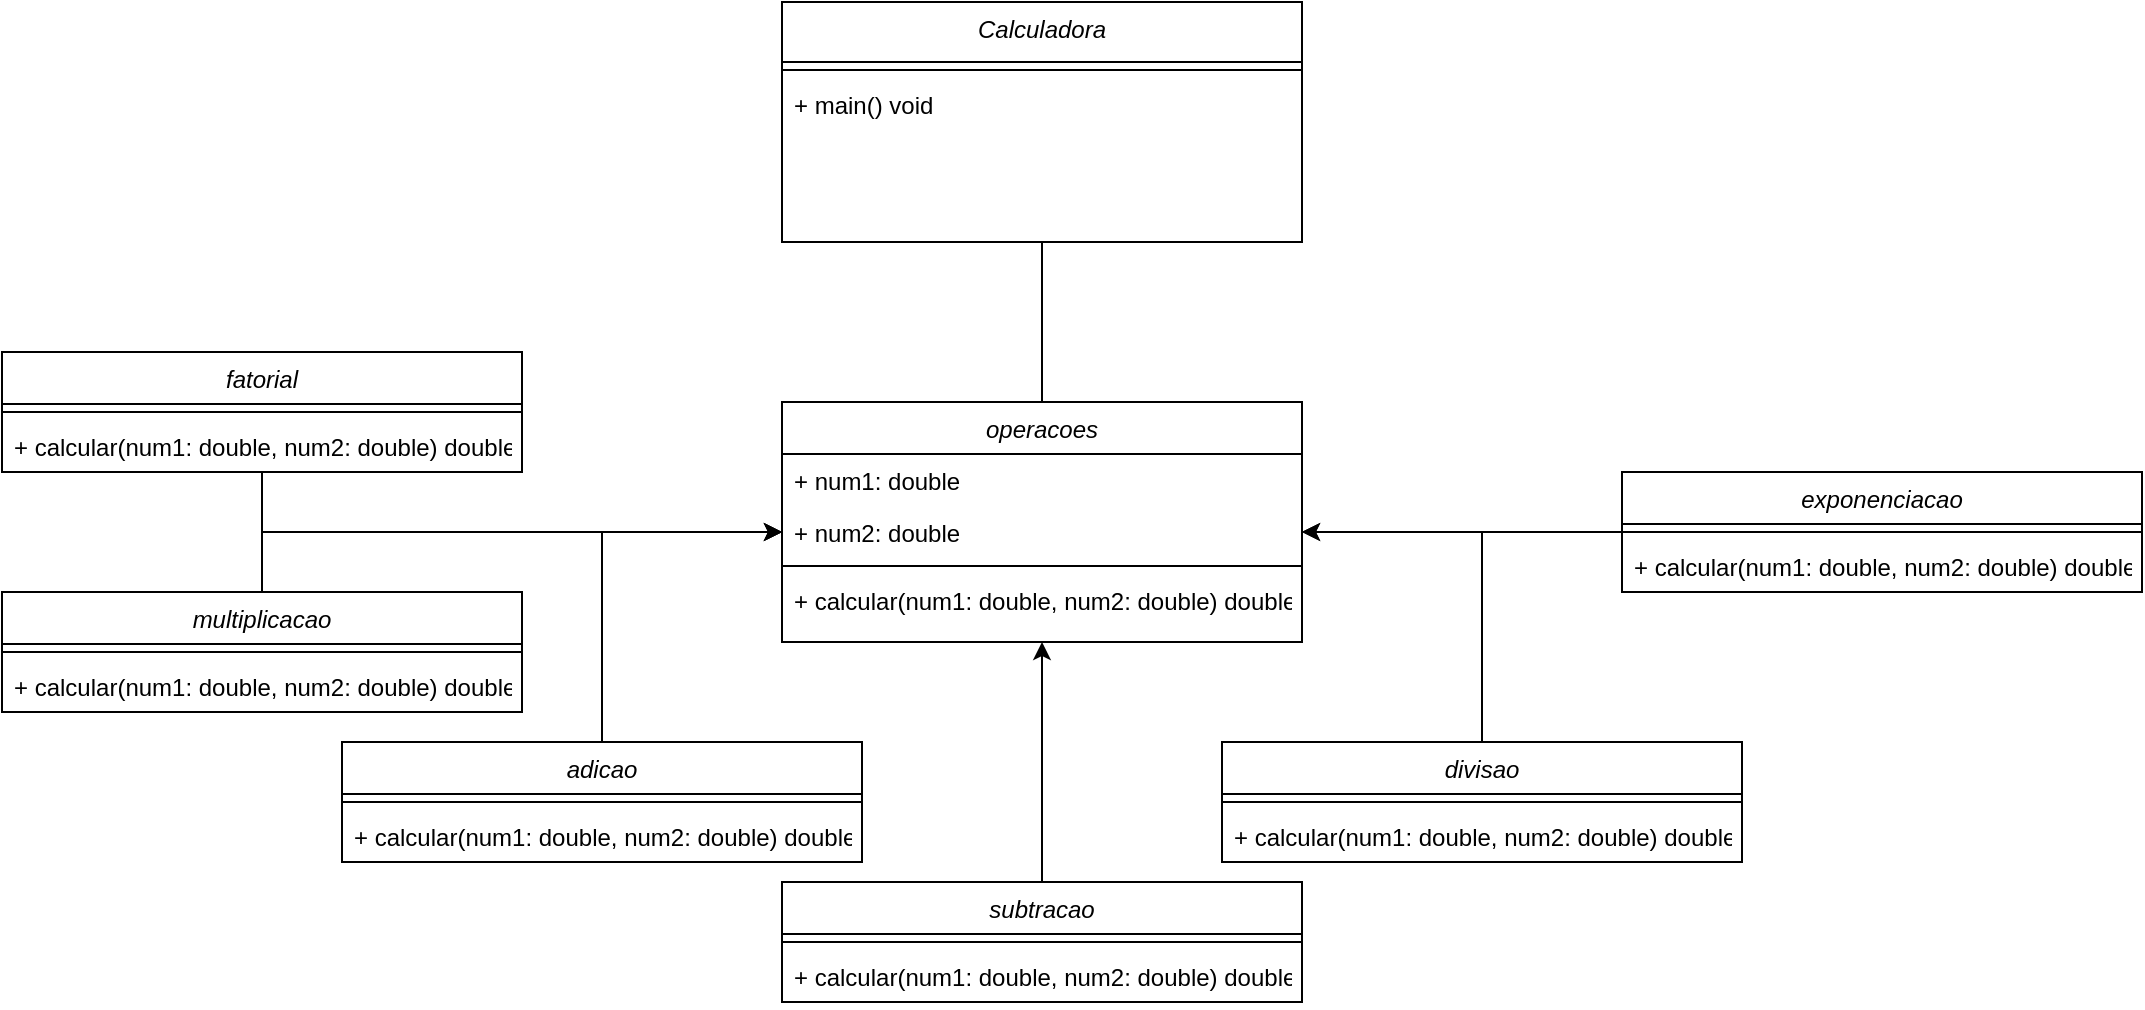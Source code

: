 <mxfile version="21.0.8" type="github"><diagram id="C5RBs43oDa-KdzZeNtuy" name="Page-1"><mxGraphModel dx="2062" dy="1805" grid="1" gridSize="10" guides="1" tooltips="1" connect="1" arrows="1" fold="1" page="1" pageScale="1" pageWidth="827" pageHeight="1169" math="0" shadow="0"><root><mxCell id="WIyWlLk6GJQsqaUBKTNV-0"/><mxCell id="WIyWlLk6GJQsqaUBKTNV-1" parent="WIyWlLk6GJQsqaUBKTNV-0"/><mxCell id="zkfFHV4jXpPFQw0GAbJ--0" value="operacoes&#10;" style="swimlane;fontStyle=2;align=center;verticalAlign=top;childLayout=stackLayout;horizontal=1;startSize=26;horizontalStack=0;resizeParent=1;resizeLast=0;collapsible=1;marginBottom=0;rounded=0;shadow=0;strokeWidth=1;" parent="WIyWlLk6GJQsqaUBKTNV-1" vertex="1"><mxGeometry x="260" y="50" width="260" height="120" as="geometry"><mxRectangle x="230" y="140" width="160" height="26" as="alternateBounds"/></mxGeometry></mxCell><mxCell id="zkfFHV4jXpPFQw0GAbJ--1" value="+ num1: double&#10;" style="text;align=left;verticalAlign=top;spacingLeft=4;spacingRight=4;overflow=hidden;rotatable=0;points=[[0,0.5],[1,0.5]];portConstraint=eastwest;" parent="zkfFHV4jXpPFQw0GAbJ--0" vertex="1"><mxGeometry y="26" width="260" height="26" as="geometry"/></mxCell><mxCell id="zkfFHV4jXpPFQw0GAbJ--2" value="+ num2: double" style="text;align=left;verticalAlign=top;spacingLeft=4;spacingRight=4;overflow=hidden;rotatable=0;points=[[0,0.5],[1,0.5]];portConstraint=eastwest;rounded=0;shadow=0;html=0;" parent="zkfFHV4jXpPFQw0GAbJ--0" vertex="1"><mxGeometry y="52" width="260" height="26" as="geometry"/></mxCell><mxCell id="zkfFHV4jXpPFQw0GAbJ--4" value="" style="line;html=1;strokeWidth=1;align=left;verticalAlign=middle;spacingTop=-1;spacingLeft=3;spacingRight=3;rotatable=0;labelPosition=right;points=[];portConstraint=eastwest;" parent="zkfFHV4jXpPFQw0GAbJ--0" vertex="1"><mxGeometry y="78" width="260" height="8" as="geometry"/></mxCell><mxCell id="zkfFHV4jXpPFQw0GAbJ--5" value="+ calcular(num1: double, num2: double) double" style="text;align=left;verticalAlign=top;spacingLeft=4;spacingRight=4;overflow=hidden;rotatable=0;points=[[0,0.5],[1,0.5]];portConstraint=eastwest;" parent="zkfFHV4jXpPFQw0GAbJ--0" vertex="1"><mxGeometry y="86" width="260" height="26" as="geometry"/></mxCell><mxCell id="trznWgNg4LA2DsihX7G_-24" style="edgeStyle=orthogonalEdgeStyle;rounded=0;orthogonalLoop=1;jettySize=auto;html=1;entryX=0;entryY=0.5;entryDx=0;entryDy=0;" edge="1" parent="WIyWlLk6GJQsqaUBKTNV-1" source="trznWgNg4LA2DsihX7G_-1" target="zkfFHV4jXpPFQw0GAbJ--2"><mxGeometry relative="1" as="geometry"/></mxCell><mxCell id="trznWgNg4LA2DsihX7G_-1" value="adicao&#10;" style="swimlane;fontStyle=2;align=center;verticalAlign=top;childLayout=stackLayout;horizontal=1;startSize=26;horizontalStack=0;resizeParent=1;resizeLast=0;collapsible=1;marginBottom=0;rounded=0;shadow=0;strokeWidth=1;" vertex="1" parent="WIyWlLk6GJQsqaUBKTNV-1"><mxGeometry x="40" y="220" width="260" height="60" as="geometry"><mxRectangle x="230" y="140" width="160" height="26" as="alternateBounds"/></mxGeometry></mxCell><mxCell id="trznWgNg4LA2DsihX7G_-4" value="" style="line;html=1;strokeWidth=1;align=left;verticalAlign=middle;spacingTop=-1;spacingLeft=3;spacingRight=3;rotatable=0;labelPosition=right;points=[];portConstraint=eastwest;" vertex="1" parent="trznWgNg4LA2DsihX7G_-1"><mxGeometry y="26" width="260" height="8" as="geometry"/></mxCell><mxCell id="trznWgNg4LA2DsihX7G_-5" value="+ calcular(num1: double, num2: double) double" style="text;align=left;verticalAlign=top;spacingLeft=4;spacingRight=4;overflow=hidden;rotatable=0;points=[[0,0.5],[1,0.5]];portConstraint=eastwest;" vertex="1" parent="trznWgNg4LA2DsihX7G_-1"><mxGeometry y="34" width="260" height="26" as="geometry"/></mxCell><mxCell id="trznWgNg4LA2DsihX7G_-21" style="edgeStyle=orthogonalEdgeStyle;rounded=0;orthogonalLoop=1;jettySize=auto;html=1;" edge="1" parent="WIyWlLk6GJQsqaUBKTNV-1" source="trznWgNg4LA2DsihX7G_-6"><mxGeometry relative="1" as="geometry"><mxPoint x="390" y="170" as="targetPoint"/></mxGeometry></mxCell><mxCell id="trznWgNg4LA2DsihX7G_-6" value="subtracao&#10;" style="swimlane;fontStyle=2;align=center;verticalAlign=top;childLayout=stackLayout;horizontal=1;startSize=26;horizontalStack=0;resizeParent=1;resizeLast=0;collapsible=1;marginBottom=0;rounded=0;shadow=0;strokeWidth=1;" vertex="1" parent="WIyWlLk6GJQsqaUBKTNV-1"><mxGeometry x="260" y="290" width="260" height="60" as="geometry"><mxRectangle x="230" y="140" width="160" height="26" as="alternateBounds"/></mxGeometry></mxCell><mxCell id="trznWgNg4LA2DsihX7G_-7" value="" style="line;html=1;strokeWidth=1;align=left;verticalAlign=middle;spacingTop=-1;spacingLeft=3;spacingRight=3;rotatable=0;labelPosition=right;points=[];portConstraint=eastwest;" vertex="1" parent="trznWgNg4LA2DsihX7G_-6"><mxGeometry y="26" width="260" height="8" as="geometry"/></mxCell><mxCell id="trznWgNg4LA2DsihX7G_-8" value="+ calcular(num1: double, num2: double) double" style="text;align=left;verticalAlign=top;spacingLeft=4;spacingRight=4;overflow=hidden;rotatable=0;points=[[0,0.5],[1,0.5]];portConstraint=eastwest;" vertex="1" parent="trznWgNg4LA2DsihX7G_-6"><mxGeometry y="34" width="260" height="26" as="geometry"/></mxCell><mxCell id="trznWgNg4LA2DsihX7G_-23" style="edgeStyle=orthogonalEdgeStyle;rounded=0;orthogonalLoop=1;jettySize=auto;html=1;entryX=1;entryY=0.5;entryDx=0;entryDy=0;" edge="1" parent="WIyWlLk6GJQsqaUBKTNV-1" source="trznWgNg4LA2DsihX7G_-9" target="zkfFHV4jXpPFQw0GAbJ--2"><mxGeometry relative="1" as="geometry"/></mxCell><mxCell id="trznWgNg4LA2DsihX7G_-9" value="divisao&#10;" style="swimlane;fontStyle=2;align=center;verticalAlign=top;childLayout=stackLayout;horizontal=1;startSize=26;horizontalStack=0;resizeParent=1;resizeLast=0;collapsible=1;marginBottom=0;rounded=0;shadow=0;strokeWidth=1;" vertex="1" parent="WIyWlLk6GJQsqaUBKTNV-1"><mxGeometry x="480" y="220" width="260" height="60" as="geometry"><mxRectangle x="230" y="140" width="160" height="26" as="alternateBounds"/></mxGeometry></mxCell><mxCell id="trznWgNg4LA2DsihX7G_-10" value="" style="line;html=1;strokeWidth=1;align=left;verticalAlign=middle;spacingTop=-1;spacingLeft=3;spacingRight=3;rotatable=0;labelPosition=right;points=[];portConstraint=eastwest;" vertex="1" parent="trznWgNg4LA2DsihX7G_-9"><mxGeometry y="26" width="260" height="8" as="geometry"/></mxCell><mxCell id="trznWgNg4LA2DsihX7G_-11" value="+ calcular(num1: double, num2: double) double" style="text;align=left;verticalAlign=top;spacingLeft=4;spacingRight=4;overflow=hidden;rotatable=0;points=[[0,0.5],[1,0.5]];portConstraint=eastwest;" vertex="1" parent="trznWgNg4LA2DsihX7G_-9"><mxGeometry y="34" width="260" height="26" as="geometry"/></mxCell><mxCell id="trznWgNg4LA2DsihX7G_-26" style="edgeStyle=orthogonalEdgeStyle;rounded=0;orthogonalLoop=1;jettySize=auto;html=1;entryX=0;entryY=0.5;entryDx=0;entryDy=0;" edge="1" parent="WIyWlLk6GJQsqaUBKTNV-1" source="trznWgNg4LA2DsihX7G_-12" target="zkfFHV4jXpPFQw0GAbJ--2"><mxGeometry relative="1" as="geometry"/></mxCell><mxCell id="trznWgNg4LA2DsihX7G_-12" value="multiplicacao" style="swimlane;fontStyle=2;align=center;verticalAlign=top;childLayout=stackLayout;horizontal=1;startSize=26;horizontalStack=0;resizeParent=1;resizeLast=0;collapsible=1;marginBottom=0;rounded=0;shadow=0;strokeWidth=1;" vertex="1" parent="WIyWlLk6GJQsqaUBKTNV-1"><mxGeometry x="-130" y="145" width="260" height="60" as="geometry"><mxRectangle x="230" y="140" width="160" height="26" as="alternateBounds"/></mxGeometry></mxCell><mxCell id="trznWgNg4LA2DsihX7G_-13" value="" style="line;html=1;strokeWidth=1;align=left;verticalAlign=middle;spacingTop=-1;spacingLeft=3;spacingRight=3;rotatable=0;labelPosition=right;points=[];portConstraint=eastwest;" vertex="1" parent="trznWgNg4LA2DsihX7G_-12"><mxGeometry y="26" width="260" height="8" as="geometry"/></mxCell><mxCell id="trznWgNg4LA2DsihX7G_-14" value="+ calcular(num1: double, num2: double) double" style="text;align=left;verticalAlign=top;spacingLeft=4;spacingRight=4;overflow=hidden;rotatable=0;points=[[0,0.5],[1,0.5]];portConstraint=eastwest;" vertex="1" parent="trznWgNg4LA2DsihX7G_-12"><mxGeometry y="34" width="260" height="26" as="geometry"/></mxCell><mxCell id="trznWgNg4LA2DsihX7G_-27" style="edgeStyle=orthogonalEdgeStyle;rounded=0;orthogonalLoop=1;jettySize=auto;html=1;entryX=0;entryY=0.5;entryDx=0;entryDy=0;" edge="1" parent="WIyWlLk6GJQsqaUBKTNV-1" source="trznWgNg4LA2DsihX7G_-15" target="zkfFHV4jXpPFQw0GAbJ--2"><mxGeometry relative="1" as="geometry"/></mxCell><mxCell id="trznWgNg4LA2DsihX7G_-15" value="fatorial&#10;" style="swimlane;fontStyle=2;align=center;verticalAlign=top;childLayout=stackLayout;horizontal=1;startSize=26;horizontalStack=0;resizeParent=1;resizeLast=0;collapsible=1;marginBottom=0;rounded=0;shadow=0;strokeWidth=1;" vertex="1" parent="WIyWlLk6GJQsqaUBKTNV-1"><mxGeometry x="-130" y="25" width="260" height="60" as="geometry"><mxRectangle x="230" y="140" width="160" height="26" as="alternateBounds"/></mxGeometry></mxCell><mxCell id="trznWgNg4LA2DsihX7G_-16" value="" style="line;html=1;strokeWidth=1;align=left;verticalAlign=middle;spacingTop=-1;spacingLeft=3;spacingRight=3;rotatable=0;labelPosition=right;points=[];portConstraint=eastwest;" vertex="1" parent="trznWgNg4LA2DsihX7G_-15"><mxGeometry y="26" width="260" height="8" as="geometry"/></mxCell><mxCell id="trznWgNg4LA2DsihX7G_-17" value="+ calcular(num1: double, num2: double) double" style="text;align=left;verticalAlign=top;spacingLeft=4;spacingRight=4;overflow=hidden;rotatable=0;points=[[0,0.5],[1,0.5]];portConstraint=eastwest;" vertex="1" parent="trznWgNg4LA2DsihX7G_-15"><mxGeometry y="34" width="260" height="26" as="geometry"/></mxCell><mxCell id="trznWgNg4LA2DsihX7G_-25" style="edgeStyle=orthogonalEdgeStyle;rounded=0;orthogonalLoop=1;jettySize=auto;html=1;entryX=1;entryY=0.5;entryDx=0;entryDy=0;" edge="1" parent="WIyWlLk6GJQsqaUBKTNV-1" source="trznWgNg4LA2DsihX7G_-18" target="zkfFHV4jXpPFQw0GAbJ--2"><mxGeometry relative="1" as="geometry"/></mxCell><mxCell id="trznWgNg4LA2DsihX7G_-18" value="exponenciacao" style="swimlane;fontStyle=2;align=center;verticalAlign=top;childLayout=stackLayout;horizontal=1;startSize=26;horizontalStack=0;resizeParent=1;resizeLast=0;collapsible=1;marginBottom=0;rounded=0;shadow=0;strokeWidth=1;" vertex="1" parent="WIyWlLk6GJQsqaUBKTNV-1"><mxGeometry x="680" y="85" width="260" height="60" as="geometry"><mxRectangle x="230" y="140" width="160" height="26" as="alternateBounds"/></mxGeometry></mxCell><mxCell id="trznWgNg4LA2DsihX7G_-19" value="" style="line;html=1;strokeWidth=1;align=left;verticalAlign=middle;spacingTop=-1;spacingLeft=3;spacingRight=3;rotatable=0;labelPosition=right;points=[];portConstraint=eastwest;" vertex="1" parent="trznWgNg4LA2DsihX7G_-18"><mxGeometry y="26" width="260" height="8" as="geometry"/></mxCell><mxCell id="trznWgNg4LA2DsihX7G_-20" value="+ calcular(num1: double, num2: double) double" style="text;align=left;verticalAlign=top;spacingLeft=4;spacingRight=4;overflow=hidden;rotatable=0;points=[[0,0.5],[1,0.5]];portConstraint=eastwest;" vertex="1" parent="trznWgNg4LA2DsihX7G_-18"><mxGeometry y="34" width="260" height="26" as="geometry"/></mxCell><mxCell id="trznWgNg4LA2DsihX7G_-28" value="Calculadora" style="swimlane;fontStyle=2;align=center;verticalAlign=top;childLayout=stackLayout;horizontal=1;startSize=30;horizontalStack=0;resizeParent=1;resizeLast=0;collapsible=1;marginBottom=0;rounded=0;shadow=0;strokeWidth=1;" vertex="1" parent="WIyWlLk6GJQsqaUBKTNV-1"><mxGeometry x="260" y="-150" width="260" height="120" as="geometry"><mxRectangle x="230" y="140" width="160" height="26" as="alternateBounds"/></mxGeometry></mxCell><mxCell id="trznWgNg4LA2DsihX7G_-31" value="" style="line;html=1;strokeWidth=1;align=left;verticalAlign=middle;spacingTop=-1;spacingLeft=3;spacingRight=3;rotatable=0;labelPosition=right;points=[];portConstraint=eastwest;" vertex="1" parent="trznWgNg4LA2DsihX7G_-28"><mxGeometry y="30" width="260" height="8" as="geometry"/></mxCell><mxCell id="trznWgNg4LA2DsihX7G_-32" value="+ main() void" style="text;align=left;verticalAlign=top;spacingLeft=4;spacingRight=4;overflow=hidden;rotatable=0;points=[[0,0.5],[1,0.5]];portConstraint=eastwest;" vertex="1" parent="trznWgNg4LA2DsihX7G_-28"><mxGeometry y="38" width="260" height="30" as="geometry"/></mxCell><mxCell id="trznWgNg4LA2DsihX7G_-33" value="" style="endArrow=none;html=1;rounded=0;entryX=0.5;entryY=1;entryDx=0;entryDy=0;exitX=0.5;exitY=0;exitDx=0;exitDy=0;" edge="1" parent="WIyWlLk6GJQsqaUBKTNV-1" source="zkfFHV4jXpPFQw0GAbJ--0" target="trznWgNg4LA2DsihX7G_-28"><mxGeometry width="50" height="50" relative="1" as="geometry"><mxPoint x="370" y="60" as="sourcePoint"/><mxPoint x="420" y="10" as="targetPoint"/></mxGeometry></mxCell></root></mxGraphModel></diagram></mxfile>